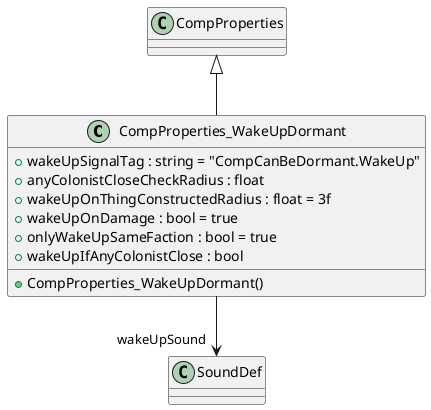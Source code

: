 @startuml
class CompProperties_WakeUpDormant {
    + wakeUpSignalTag : string = "CompCanBeDormant.WakeUp"
    + anyColonistCloseCheckRadius : float
    + wakeUpOnThingConstructedRadius : float = 3f
    + wakeUpOnDamage : bool = true
    + onlyWakeUpSameFaction : bool = true
    + wakeUpIfAnyColonistClose : bool
    + CompProperties_WakeUpDormant()
}
CompProperties <|-- CompProperties_WakeUpDormant
CompProperties_WakeUpDormant --> "wakeUpSound" SoundDef
@enduml
